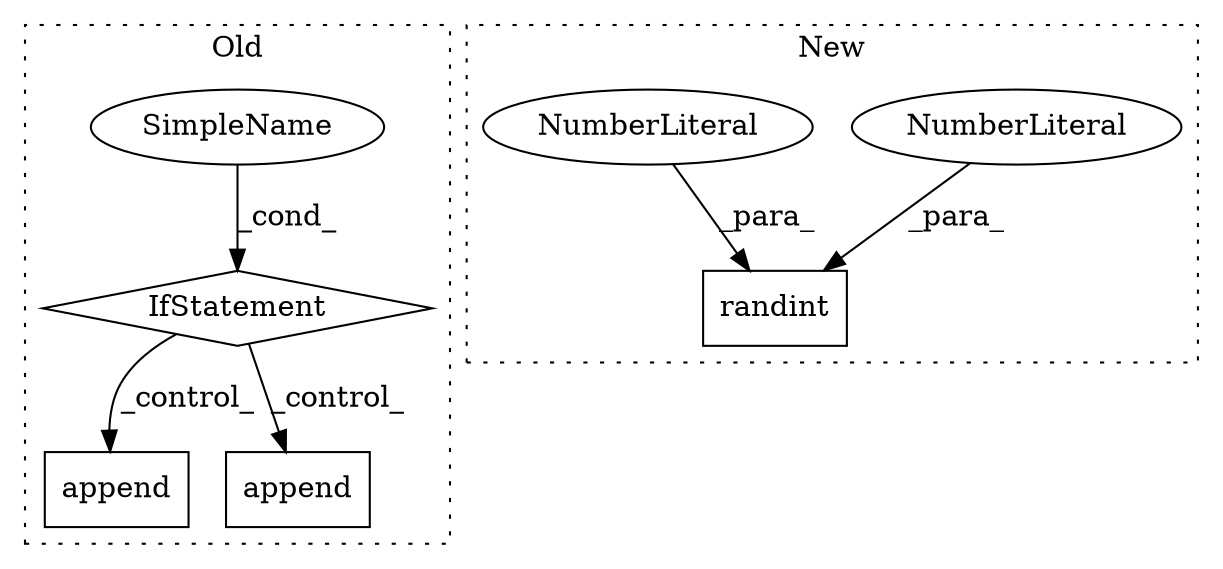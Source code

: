 digraph G {
subgraph cluster0 {
1 [label="append" a="32" s="1513,1553" l="7,1" shape="box"];
5 [label="IfStatement" a="25" s="1408,1435" l="4,2" shape="diamond"];
6 [label="SimpleName" a="42" s="" l="" shape="ellipse"];
7 [label="append" a="32" s="1677,1716" l="7,1" shape="box"];
label = "Old";
style="dotted";
}
subgraph cluster1 {
2 [label="randint" a="32" s="2405,2416" l="8,1" shape="box"];
3 [label="NumberLiteral" a="34" s="2413" l="1" shape="ellipse"];
4 [label="NumberLiteral" a="34" s="2415" l="1" shape="ellipse"];
label = "New";
style="dotted";
}
3 -> 2 [label="_para_"];
4 -> 2 [label="_para_"];
5 -> 7 [label="_control_"];
5 -> 1 [label="_control_"];
6 -> 5 [label="_cond_"];
}